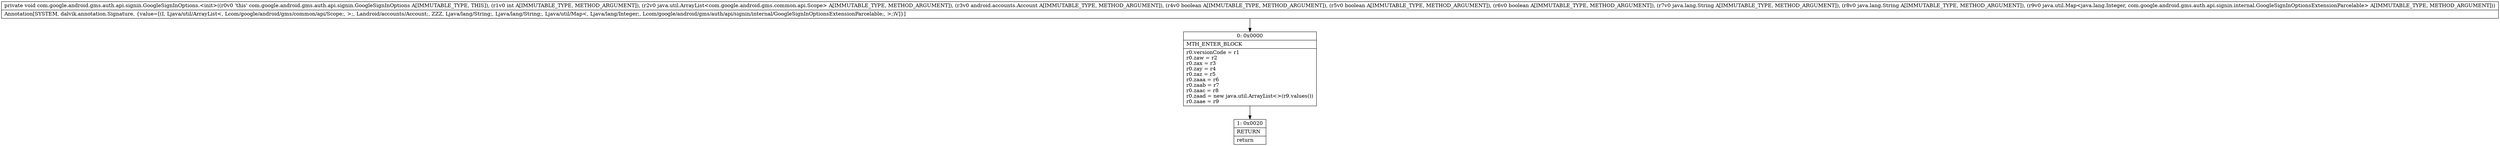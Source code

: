 digraph "CFG forcom.google.android.gms.auth.api.signin.GoogleSignInOptions.\<init\>(ILjava\/util\/ArrayList;Landroid\/accounts\/Account;ZZZLjava\/lang\/String;Ljava\/lang\/String;Ljava\/util\/Map;)V" {
Node_0 [shape=record,label="{0\:\ 0x0000|MTH_ENTER_BLOCK\l|r0.versionCode = r1\lr0.zaw = r2\lr0.zax = r3\lr0.zay = r4\lr0.zaz = r5\lr0.zaaa = r6\lr0.zaab = r7\lr0.zaac = r8\lr0.zaad = new java.util.ArrayList\<\>(r9.values())\lr0.zaae = r9\l}"];
Node_1 [shape=record,label="{1\:\ 0x0020|RETURN\l|return\l}"];
MethodNode[shape=record,label="{private void com.google.android.gms.auth.api.signin.GoogleSignInOptions.\<init\>((r0v0 'this' com.google.android.gms.auth.api.signin.GoogleSignInOptions A[IMMUTABLE_TYPE, THIS]), (r1v0 int A[IMMUTABLE_TYPE, METHOD_ARGUMENT]), (r2v0 java.util.ArrayList\<com.google.android.gms.common.api.Scope\> A[IMMUTABLE_TYPE, METHOD_ARGUMENT]), (r3v0 android.accounts.Account A[IMMUTABLE_TYPE, METHOD_ARGUMENT]), (r4v0 boolean A[IMMUTABLE_TYPE, METHOD_ARGUMENT]), (r5v0 boolean A[IMMUTABLE_TYPE, METHOD_ARGUMENT]), (r6v0 boolean A[IMMUTABLE_TYPE, METHOD_ARGUMENT]), (r7v0 java.lang.String A[IMMUTABLE_TYPE, METHOD_ARGUMENT]), (r8v0 java.lang.String A[IMMUTABLE_TYPE, METHOD_ARGUMENT]), (r9v0 java.util.Map\<java.lang.Integer, com.google.android.gms.auth.api.signin.internal.GoogleSignInOptionsExtensionParcelable\> A[IMMUTABLE_TYPE, METHOD_ARGUMENT]))  | Annotation[SYSTEM, dalvik.annotation.Signature, \{value=[(I, Ljava\/util\/ArrayList\<, Lcom\/google\/android\/gms\/common\/api\/Scope;, \>;, Landroid\/accounts\/Account;, ZZZ, Ljava\/lang\/String;, Ljava\/lang\/String;, Ljava\/util\/Map\<, Ljava\/lang\/Integer;, Lcom\/google\/android\/gms\/auth\/api\/signin\/internal\/GoogleSignInOptionsExtensionParcelable;, \>;)V]\}]\l}"];
MethodNode -> Node_0;
Node_0 -> Node_1;
}

